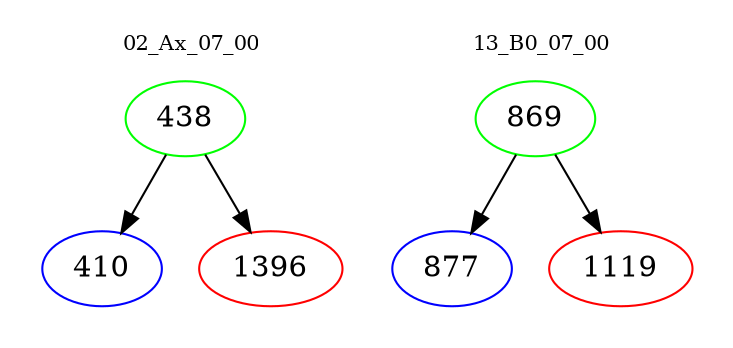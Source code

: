 digraph{
subgraph cluster_0 {
color = white
label = "02_Ax_07_00";
fontsize=10;
T0_438 [label="438", color="green"]
T0_438 -> T0_410 [color="black"]
T0_410 [label="410", color="blue"]
T0_438 -> T0_1396 [color="black"]
T0_1396 [label="1396", color="red"]
}
subgraph cluster_1 {
color = white
label = "13_B0_07_00";
fontsize=10;
T1_869 [label="869", color="green"]
T1_869 -> T1_877 [color="black"]
T1_877 [label="877", color="blue"]
T1_869 -> T1_1119 [color="black"]
T1_1119 [label="1119", color="red"]
}
}
